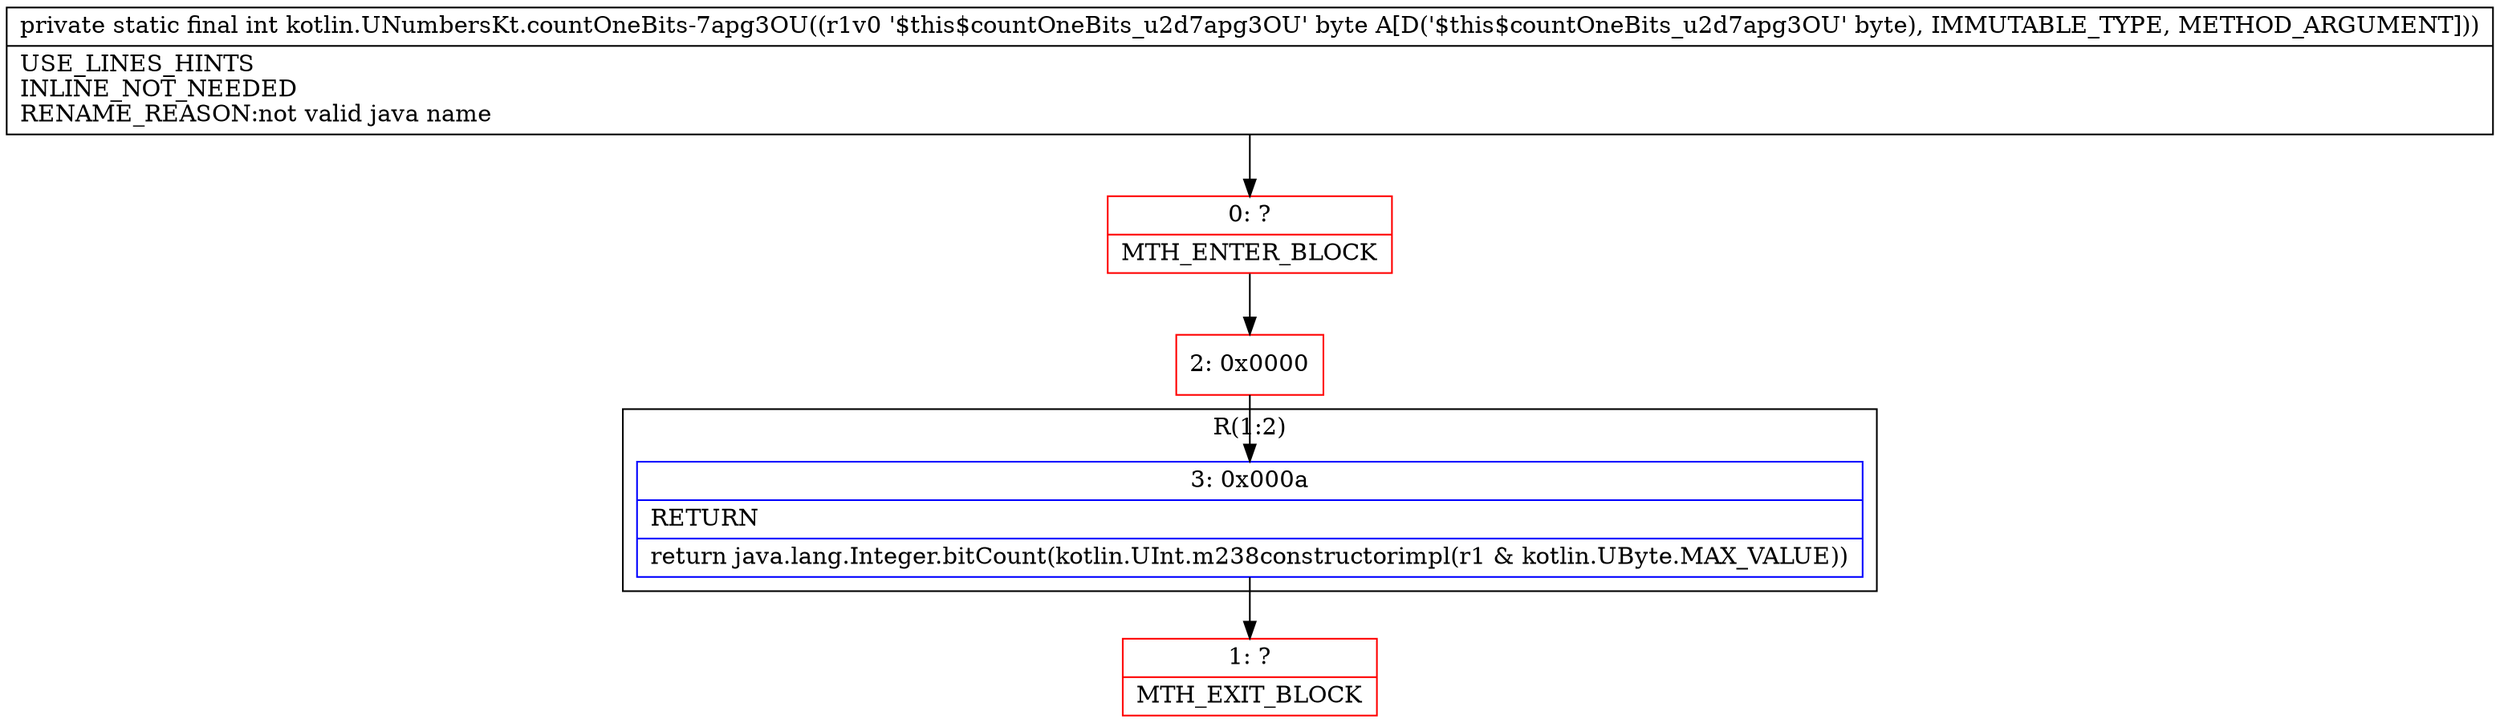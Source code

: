digraph "CFG forkotlin.UNumbersKt.countOneBits\-7apg3OU(B)I" {
subgraph cluster_Region_385505844 {
label = "R(1:2)";
node [shape=record,color=blue];
Node_3 [shape=record,label="{3\:\ 0x000a|RETURN\l|return java.lang.Integer.bitCount(kotlin.UInt.m238constructorimpl(r1 & kotlin.UByte.MAX_VALUE))\l}"];
}
Node_0 [shape=record,color=red,label="{0\:\ ?|MTH_ENTER_BLOCK\l}"];
Node_2 [shape=record,color=red,label="{2\:\ 0x0000}"];
Node_1 [shape=record,color=red,label="{1\:\ ?|MTH_EXIT_BLOCK\l}"];
MethodNode[shape=record,label="{private static final int kotlin.UNumbersKt.countOneBits\-7apg3OU((r1v0 '$this$countOneBits_u2d7apg3OU' byte A[D('$this$countOneBits_u2d7apg3OU' byte), IMMUTABLE_TYPE, METHOD_ARGUMENT]))  | USE_LINES_HINTS\lINLINE_NOT_NEEDED\lRENAME_REASON:not valid java name\l}"];
MethodNode -> Node_0;Node_3 -> Node_1;
Node_0 -> Node_2;
Node_2 -> Node_3;
}

